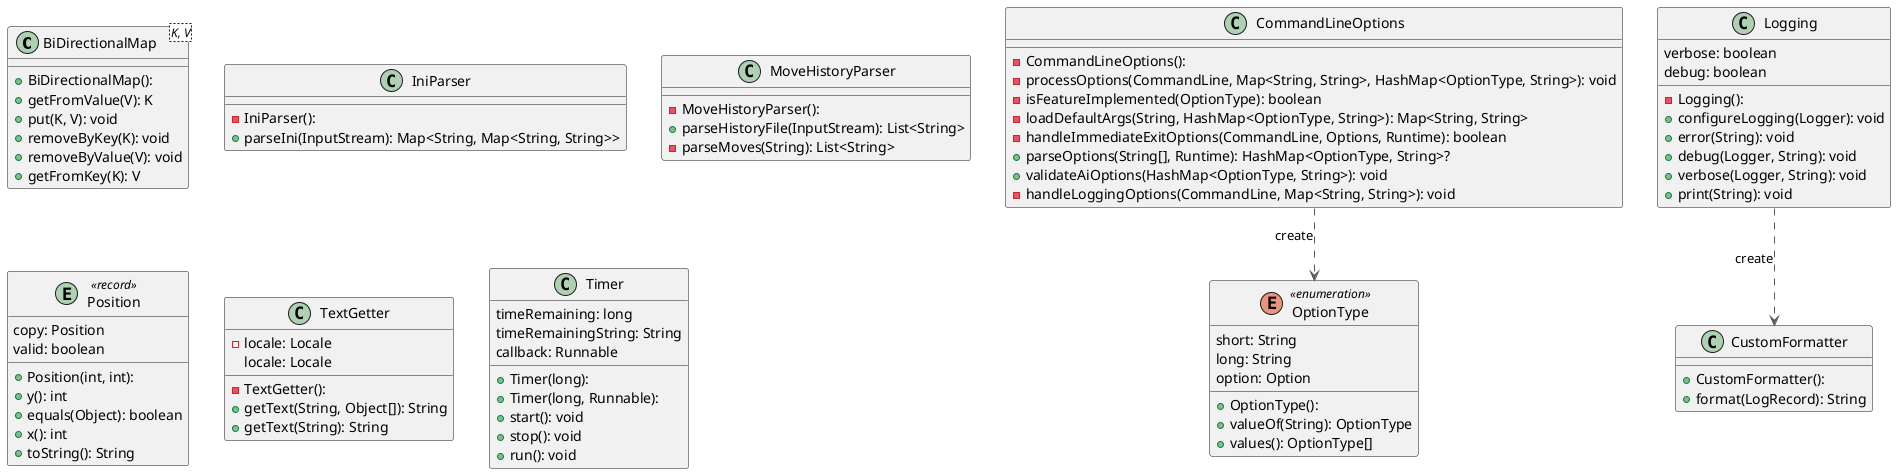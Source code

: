 @startuml

top to bottom direction
skinparam linetype ortho

class BiDirectionalMap<K, V> {
  + BiDirectionalMap(): 
  + getFromValue(V): K
  + put(K, V): void
  + removeByKey(K): void
  + removeByValue(V): void
  + getFromKey(K): V
}
class CommandLineOptions {
  - CommandLineOptions(): 
  - processOptions(CommandLine, Map<String, String>, HashMap<OptionType, String>): void
  - isFeatureImplemented(OptionType): boolean
  - loadDefaultArgs(String, HashMap<OptionType, String>): Map<String, String>
  - handleImmediateExitOptions(CommandLine, Options, Runtime): boolean
  + parseOptions(String[], Runtime): HashMap<OptionType, String>?
  + validateAiOptions(HashMap<OptionType, String>): void
  - handleLoggingOptions(CommandLine, Map<String, String>): void
}
class CustomFormatter {
  + CustomFormatter(): 
  + format(LogRecord): String
}
class IniParser {
  - IniParser(): 
  + parseIni(InputStream): Map<String, Map<String, String>>
}
class Logging {
  - Logging(): 
  + configureLogging(Logger): void
  + error(String): void
  + debug(Logger, String): void
  + verbose(Logger, String): void
  + print(String): void
   verbose: boolean
   debug: boolean
}
class MoveHistoryParser {
  - MoveHistoryParser(): 
  + parseHistoryFile(InputStream): List<String>
  - parseMoves(String): List<String>
}
enum OptionType << enumeration >> {
  + OptionType(): 
  + valueOf(String): OptionType
  + values(): OptionType[]
   short: String
   long: String
   option: Option
}
entity Position << record >> {
  + Position(int, int): 
  + y(): int
  + equals(Object): boolean
  + x(): int
  + toString(): String
   copy: Position
   valid: boolean
}
class TextGetter {
  - TextGetter(): 
  - locale: Locale
  + getText(String, Object[]): String
  + getText(String): String
   locale: Locale
}
class Timer {
  + Timer(long): 
  + Timer(long, Runnable): 
  + start(): void
  + stop(): void
  + run(): void
   timeRemaining: long
   timeRemainingString: String
   callback: Runnable
}

CommandLineOptions  -[#595959,dashed]->  OptionType         : "«create»"
Logging             -[#595959,dashed]->  CustomFormatter    : "«create»"
@enduml
